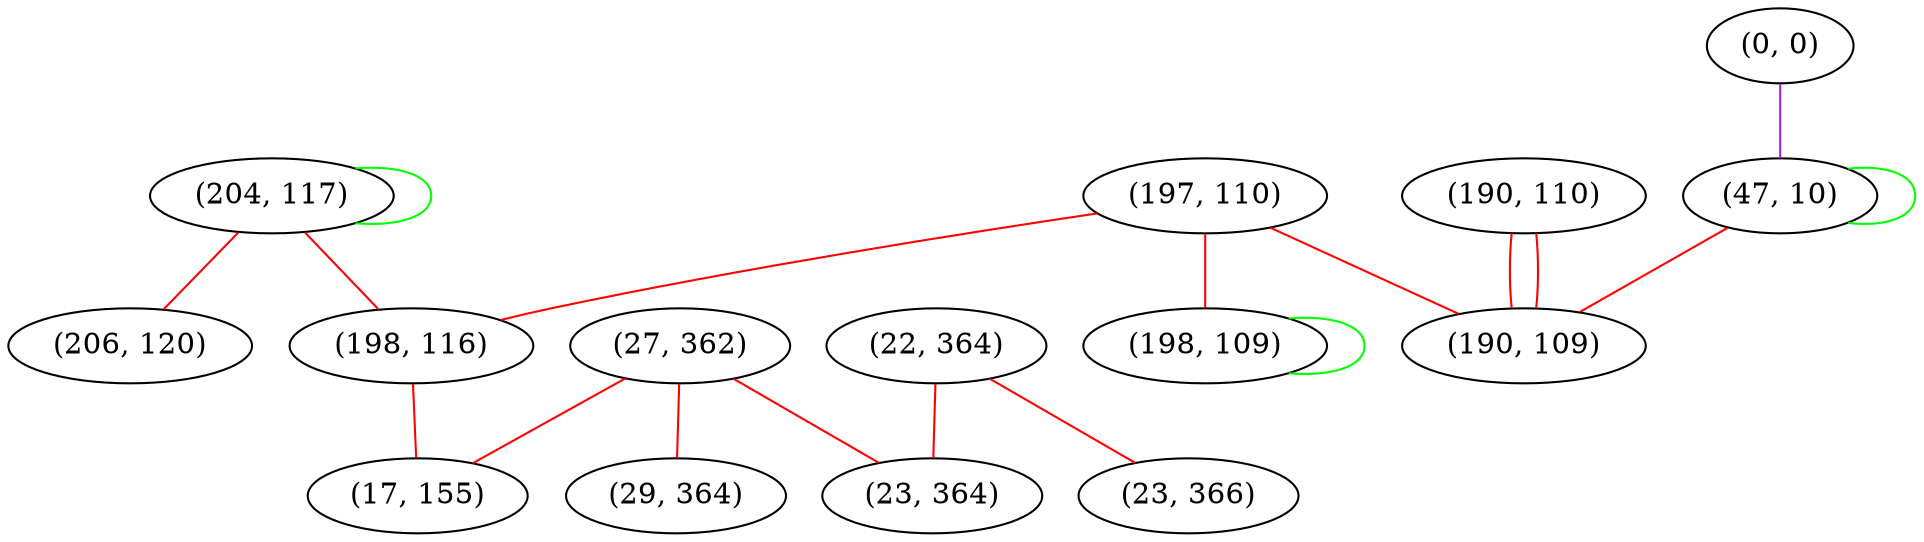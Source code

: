 graph "" {
"(204, 117)";
"(197, 110)";
"(0, 0)";
"(190, 110)";
"(22, 364)";
"(27, 362)";
"(47, 10)";
"(206, 120)";
"(29, 364)";
"(198, 116)";
"(23, 366)";
"(198, 109)";
"(23, 364)";
"(17, 155)";
"(190, 109)";
"(204, 117)" -- "(204, 117)"  [color=green, key=0, weight=2];
"(204, 117)" -- "(198, 116)"  [color=red, key=0, weight=1];
"(204, 117)" -- "(206, 120)"  [color=red, key=0, weight=1];
"(197, 110)" -- "(198, 116)"  [color=red, key=0, weight=1];
"(197, 110)" -- "(198, 109)"  [color=red, key=0, weight=1];
"(197, 110)" -- "(190, 109)"  [color=red, key=0, weight=1];
"(0, 0)" -- "(47, 10)"  [color=purple, key=0, weight=4];
"(190, 110)" -- "(190, 109)"  [color=red, key=0, weight=1];
"(190, 110)" -- "(190, 109)"  [color=red, key=1, weight=1];
"(22, 364)" -- "(23, 364)"  [color=red, key=0, weight=1];
"(22, 364)" -- "(23, 366)"  [color=red, key=0, weight=1];
"(27, 362)" -- "(23, 364)"  [color=red, key=0, weight=1];
"(27, 362)" -- "(29, 364)"  [color=red, key=0, weight=1];
"(27, 362)" -- "(17, 155)"  [color=red, key=0, weight=1];
"(47, 10)" -- "(47, 10)"  [color=green, key=0, weight=2];
"(47, 10)" -- "(190, 109)"  [color=red, key=0, weight=1];
"(198, 116)" -- "(17, 155)"  [color=red, key=0, weight=1];
"(198, 109)" -- "(198, 109)"  [color=green, key=0, weight=2];
}
